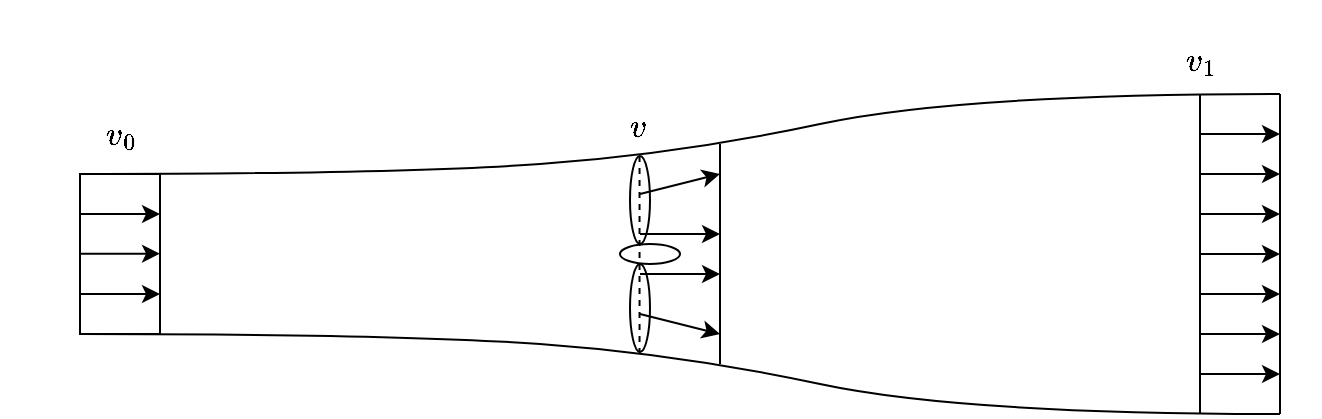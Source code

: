 <mxfile version="20.3.0" type="github">
  <diagram id="IdlpWl6zbyqnxrVqbU_i" name="Page-1">
    <mxGraphModel dx="303" dy="217" grid="1" gridSize="10" guides="1" tooltips="1" connect="1" arrows="1" fold="1" page="1" pageScale="1" pageWidth="827" pageHeight="1169" math="1" shadow="0">
      <root>
        <mxCell id="0" />
        <mxCell id="1" parent="0" />
        <mxCell id="WMP9rHR9NZPAnHK2ZveY-2" value="" style="curved=1;endArrow=none;html=1;rounded=0;endFill=0;" parent="1" edge="1">
          <mxGeometry width="50" height="50" relative="1" as="geometry">
            <mxPoint x="120" y="160" as="sourcePoint" />
            <mxPoint x="720" y="120" as="targetPoint" />
            <Array as="points">
              <mxPoint x="280" y="160" />
              <mxPoint x="420" y="150" />
              <mxPoint x="560" y="120" />
            </Array>
          </mxGeometry>
        </mxCell>
        <mxCell id="0pmqVzATzi7T12V1UpiU-1" value="" style="curved=1;endArrow=none;html=1;rounded=0;endFill=0;" edge="1" parent="1">
          <mxGeometry width="50" height="50" relative="1" as="geometry">
            <mxPoint x="120" y="240" as="sourcePoint" />
            <mxPoint x="720" y="280" as="targetPoint" />
            <Array as="points">
              <mxPoint x="280" y="240" />
              <mxPoint x="420" y="250" />
              <mxPoint x="560" y="280" />
            </Array>
          </mxGeometry>
        </mxCell>
        <mxCell id="0pmqVzATzi7T12V1UpiU-4" value="" style="endArrow=none;html=1;rounded=0;" edge="1" parent="1">
          <mxGeometry width="50" height="50" relative="1" as="geometry">
            <mxPoint x="440" y="255" as="sourcePoint" />
            <mxPoint x="440" y="145" as="targetPoint" />
          </mxGeometry>
        </mxCell>
        <mxCell id="0pmqVzATzi7T12V1UpiU-7" value="" style="rounded=0;whiteSpace=wrap;html=1;fillColor=none;" vertex="1" parent="1">
          <mxGeometry x="120" y="160" width="40" height="80" as="geometry" />
        </mxCell>
        <mxCell id="0pmqVzATzi7T12V1UpiU-12" value="" style="endArrow=classic;html=1;rounded=0;exitX=0;exitY=0.25;exitDx=0;exitDy=0;entryX=1;entryY=0.25;entryDx=0;entryDy=0;" edge="1" parent="1" source="0pmqVzATzi7T12V1UpiU-7" target="0pmqVzATzi7T12V1UpiU-7">
          <mxGeometry width="50" height="50" relative="1" as="geometry">
            <mxPoint x="210" y="195" as="sourcePoint" />
            <mxPoint x="260" y="145" as="targetPoint" />
          </mxGeometry>
        </mxCell>
        <mxCell id="0pmqVzATzi7T12V1UpiU-13" value="" style="endArrow=classic;html=1;rounded=0;exitX=0;exitY=0.25;exitDx=0;exitDy=0;entryX=1;entryY=0.25;entryDx=0;entryDy=0;" edge="1" parent="1">
          <mxGeometry width="50" height="50" relative="1" as="geometry">
            <mxPoint x="120" y="199.83" as="sourcePoint" />
            <mxPoint x="160" y="199.83" as="targetPoint" />
          </mxGeometry>
        </mxCell>
        <mxCell id="0pmqVzATzi7T12V1UpiU-14" value="" style="endArrow=classic;html=1;rounded=0;exitX=0;exitY=0.25;exitDx=0;exitDy=0;entryX=1;entryY=0.25;entryDx=0;entryDy=0;" edge="1" parent="1">
          <mxGeometry width="50" height="50" relative="1" as="geometry">
            <mxPoint x="120" y="220.0" as="sourcePoint" />
            <mxPoint x="160" y="220.0" as="targetPoint" />
          </mxGeometry>
        </mxCell>
        <mxCell id="0pmqVzATzi7T12V1UpiU-15" value="" style="endArrow=classic;html=1;rounded=0;" edge="1" parent="1">
          <mxGeometry width="50" height="50" relative="1" as="geometry">
            <mxPoint x="400" y="170" as="sourcePoint" />
            <mxPoint x="440" y="160" as="targetPoint" />
          </mxGeometry>
        </mxCell>
        <mxCell id="0pmqVzATzi7T12V1UpiU-16" value="" style="endArrow=classic;html=1;rounded=0;exitX=0;exitY=0.25;exitDx=0;exitDy=0;entryX=1;entryY=0.25;entryDx=0;entryDy=0;" edge="1" parent="1">
          <mxGeometry width="50" height="50" relative="1" as="geometry">
            <mxPoint x="400" y="190.0" as="sourcePoint" />
            <mxPoint x="440" y="190.0" as="targetPoint" />
          </mxGeometry>
        </mxCell>
        <mxCell id="0pmqVzATzi7T12V1UpiU-17" value="" style="endArrow=classic;html=1;rounded=0;exitX=0;exitY=0.25;exitDx=0;exitDy=0;entryX=1;entryY=0.25;entryDx=0;entryDy=0;" edge="1" parent="1">
          <mxGeometry width="50" height="50" relative="1" as="geometry">
            <mxPoint x="400" y="210.0" as="sourcePoint" />
            <mxPoint x="440" y="210.0" as="targetPoint" />
          </mxGeometry>
        </mxCell>
        <mxCell id="0pmqVzATzi7T12V1UpiU-18" value="" style="endArrow=classic;html=1;rounded=0;" edge="1" parent="1">
          <mxGeometry width="50" height="50" relative="1" as="geometry">
            <mxPoint x="400" y="230" as="sourcePoint" />
            <mxPoint x="440" y="240" as="targetPoint" />
          </mxGeometry>
        </mxCell>
        <mxCell id="0pmqVzATzi7T12V1UpiU-19" value="" style="endArrow=none;html=1;rounded=0;" edge="1" parent="1">
          <mxGeometry width="50" height="50" relative="1" as="geometry">
            <mxPoint x="680" y="280" as="sourcePoint" />
            <mxPoint x="680" y="120" as="targetPoint" />
          </mxGeometry>
        </mxCell>
        <mxCell id="0pmqVzATzi7T12V1UpiU-21" value="" style="endArrow=none;html=1;rounded=0;" edge="1" parent="1">
          <mxGeometry width="50" height="50" relative="1" as="geometry">
            <mxPoint x="720" y="280" as="sourcePoint" />
            <mxPoint x="720" y="120" as="targetPoint" />
          </mxGeometry>
        </mxCell>
        <mxCell id="0pmqVzATzi7T12V1UpiU-22" value="" style="endArrow=classic;html=1;rounded=0;exitX=0;exitY=0.25;exitDx=0;exitDy=0;entryX=1;entryY=0.25;entryDx=0;entryDy=0;" edge="1" parent="1">
          <mxGeometry width="50" height="50" relative="1" as="geometry">
            <mxPoint x="680" y="140.0" as="sourcePoint" />
            <mxPoint x="720" y="140.0" as="targetPoint" />
          </mxGeometry>
        </mxCell>
        <mxCell id="0pmqVzATzi7T12V1UpiU-23" value="" style="endArrow=classic;html=1;rounded=0;exitX=0;exitY=0.25;exitDx=0;exitDy=0;entryX=1;entryY=0.25;entryDx=0;entryDy=0;" edge="1" parent="1">
          <mxGeometry width="50" height="50" relative="1" as="geometry">
            <mxPoint x="680" y="160.0" as="sourcePoint" />
            <mxPoint x="720" y="160.0" as="targetPoint" />
          </mxGeometry>
        </mxCell>
        <mxCell id="0pmqVzATzi7T12V1UpiU-24" value="" style="endArrow=classic;html=1;rounded=0;exitX=0;exitY=0.25;exitDx=0;exitDy=0;entryX=1;entryY=0.25;entryDx=0;entryDy=0;" edge="1" parent="1">
          <mxGeometry width="50" height="50" relative="1" as="geometry">
            <mxPoint x="680" y="180.0" as="sourcePoint" />
            <mxPoint x="720" y="180.0" as="targetPoint" />
          </mxGeometry>
        </mxCell>
        <mxCell id="0pmqVzATzi7T12V1UpiU-25" value="" style="endArrow=classic;html=1;rounded=0;exitX=0;exitY=0.25;exitDx=0;exitDy=0;entryX=1;entryY=0.25;entryDx=0;entryDy=0;" edge="1" parent="1">
          <mxGeometry width="50" height="50" relative="1" as="geometry">
            <mxPoint x="680" y="200.0" as="sourcePoint" />
            <mxPoint x="720" y="200.0" as="targetPoint" />
          </mxGeometry>
        </mxCell>
        <mxCell id="0pmqVzATzi7T12V1UpiU-26" value="" style="endArrow=classic;html=1;rounded=0;exitX=0;exitY=0.25;exitDx=0;exitDy=0;entryX=1;entryY=0.25;entryDx=0;entryDy=0;" edge="1" parent="1">
          <mxGeometry width="50" height="50" relative="1" as="geometry">
            <mxPoint x="680" y="220.0" as="sourcePoint" />
            <mxPoint x="720" y="220.0" as="targetPoint" />
          </mxGeometry>
        </mxCell>
        <mxCell id="0pmqVzATzi7T12V1UpiU-27" value="" style="endArrow=classic;html=1;rounded=0;exitX=0;exitY=0.25;exitDx=0;exitDy=0;entryX=1;entryY=0.25;entryDx=0;entryDy=0;" edge="1" parent="1">
          <mxGeometry width="50" height="50" relative="1" as="geometry">
            <mxPoint x="680" y="240.0" as="sourcePoint" />
            <mxPoint x="720" y="240.0" as="targetPoint" />
          </mxGeometry>
        </mxCell>
        <mxCell id="0pmqVzATzi7T12V1UpiU-28" value="" style="endArrow=classic;html=1;rounded=0;exitX=0;exitY=0.25;exitDx=0;exitDy=0;entryX=1;entryY=0.25;entryDx=0;entryDy=0;" edge="1" parent="1">
          <mxGeometry width="50" height="50" relative="1" as="geometry">
            <mxPoint x="680" y="260.0" as="sourcePoint" />
            <mxPoint x="720" y="260.0" as="targetPoint" />
          </mxGeometry>
        </mxCell>
        <mxCell id="0pmqVzATzi7T12V1UpiU-31" value="&lt;font style=&quot;font-size: 14px;&quot;&gt;\begin{equation}&lt;br style=&quot;font-size: 14px;&quot;&gt;v_0&lt;br style=&quot;font-size: 14px;&quot;&gt;\end{equation}&lt;/font&gt;" style="text;html=1;align=center;verticalAlign=middle;resizable=0;points=[];autosize=1;strokeColor=none;fillColor=none;" vertex="1" parent="1">
          <mxGeometry x="80" y="110" width="120" height="60" as="geometry" />
        </mxCell>
        <mxCell id="0pmqVzATzi7T12V1UpiU-35" value="&lt;font style=&quot;font-size: 14px;&quot;&gt;\begin{equation}&lt;br style=&quot;font-size: 14px;&quot;&gt;v&lt;br style=&quot;font-size: 14px;&quot;&gt;\end{equation}&lt;/font&gt;" style="text;html=1;align=center;verticalAlign=middle;resizable=0;points=[];autosize=1;strokeColor=none;fillColor=none;" vertex="1" parent="1">
          <mxGeometry x="339" y="106" width="120" height="60" as="geometry" />
        </mxCell>
        <mxCell id="0pmqVzATzi7T12V1UpiU-36" value="&lt;font style=&quot;font-size: 14px;&quot;&gt;\begin{equation}&lt;br style=&quot;font-size: 14px;&quot;&gt;v_1&lt;br style=&quot;font-size: 14px;&quot;&gt;\end{equation}&lt;/font&gt;" style="text;html=1;align=center;verticalAlign=middle;resizable=0;points=[];autosize=1;strokeColor=none;fillColor=none;" vertex="1" parent="1">
          <mxGeometry x="620" y="73" width="120" height="60" as="geometry" />
        </mxCell>
        <mxCell id="0pmqVzATzi7T12V1UpiU-37" value="" style="endArrow=none;html=1;rounded=0;dashed=1;" edge="1" parent="1">
          <mxGeometry width="50" height="50" relative="1" as="geometry">
            <mxPoint x="399.77" y="250" as="sourcePoint" />
            <mxPoint x="399.77" y="150" as="targetPoint" />
          </mxGeometry>
        </mxCell>
        <mxCell id="0pmqVzATzi7T12V1UpiU-38" value="" style="group" vertex="1" connectable="0" parent="1">
          <mxGeometry x="390" y="151" width="30" height="98" as="geometry" />
        </mxCell>
        <mxCell id="0pmqVzATzi7T12V1UpiU-8" value="" style="ellipse;whiteSpace=wrap;html=1;fillColor=none;" vertex="1" parent="0pmqVzATzi7T12V1UpiU-38">
          <mxGeometry y="44" width="30" height="10" as="geometry" />
        </mxCell>
        <mxCell id="0pmqVzATzi7T12V1UpiU-9" value="" style="ellipse;whiteSpace=wrap;html=1;fillColor=none;" vertex="1" parent="0pmqVzATzi7T12V1UpiU-38">
          <mxGeometry x="5" width="10" height="44" as="geometry" />
        </mxCell>
        <mxCell id="0pmqVzATzi7T12V1UpiU-10" value="" style="ellipse;whiteSpace=wrap;html=1;fillColor=none;" vertex="1" parent="0pmqVzATzi7T12V1UpiU-38">
          <mxGeometry x="5" y="54" width="10" height="44" as="geometry" />
        </mxCell>
      </root>
    </mxGraphModel>
  </diagram>
</mxfile>
